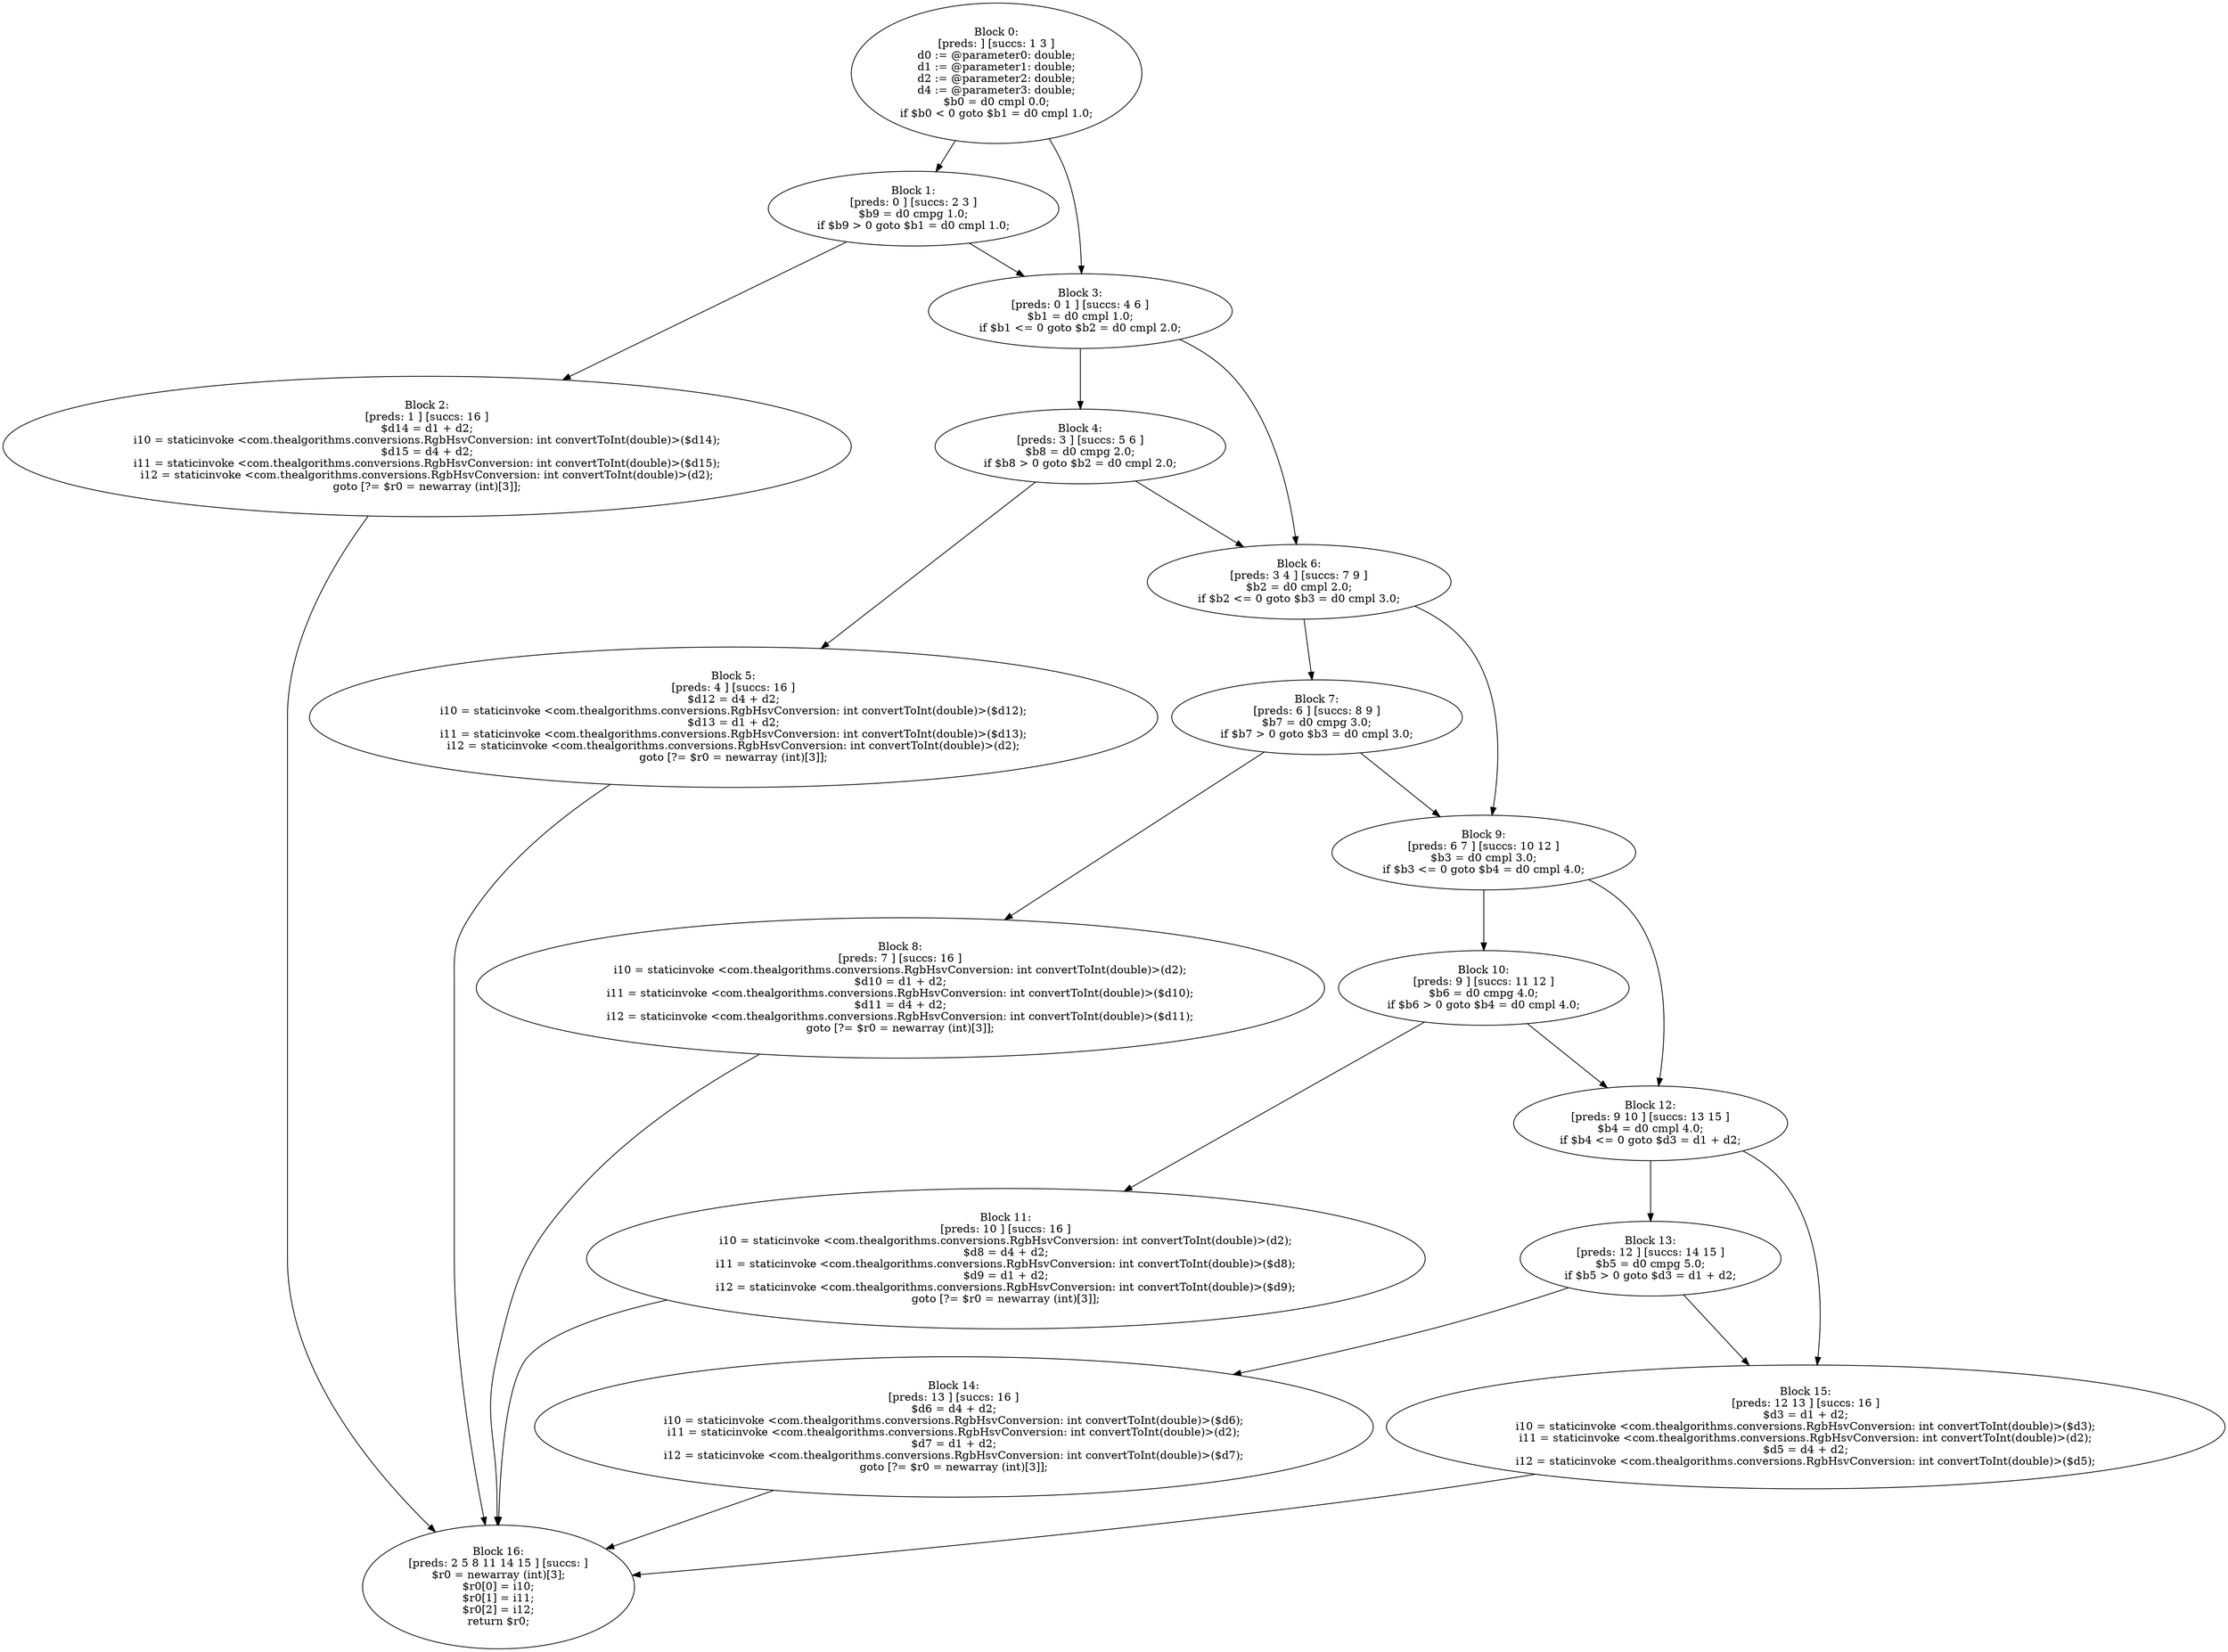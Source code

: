 digraph "unitGraph" {
    "Block 0:
[preds: ] [succs: 1 3 ]
d0 := @parameter0: double;
d1 := @parameter1: double;
d2 := @parameter2: double;
d4 := @parameter3: double;
$b0 = d0 cmpl 0.0;
if $b0 < 0 goto $b1 = d0 cmpl 1.0;
"
    "Block 1:
[preds: 0 ] [succs: 2 3 ]
$b9 = d0 cmpg 1.0;
if $b9 > 0 goto $b1 = d0 cmpl 1.0;
"
    "Block 2:
[preds: 1 ] [succs: 16 ]
$d14 = d1 + d2;
i10 = staticinvoke <com.thealgorithms.conversions.RgbHsvConversion: int convertToInt(double)>($d14);
$d15 = d4 + d2;
i11 = staticinvoke <com.thealgorithms.conversions.RgbHsvConversion: int convertToInt(double)>($d15);
i12 = staticinvoke <com.thealgorithms.conversions.RgbHsvConversion: int convertToInt(double)>(d2);
goto [?= $r0 = newarray (int)[3]];
"
    "Block 3:
[preds: 0 1 ] [succs: 4 6 ]
$b1 = d0 cmpl 1.0;
if $b1 <= 0 goto $b2 = d0 cmpl 2.0;
"
    "Block 4:
[preds: 3 ] [succs: 5 6 ]
$b8 = d0 cmpg 2.0;
if $b8 > 0 goto $b2 = d0 cmpl 2.0;
"
    "Block 5:
[preds: 4 ] [succs: 16 ]
$d12 = d4 + d2;
i10 = staticinvoke <com.thealgorithms.conversions.RgbHsvConversion: int convertToInt(double)>($d12);
$d13 = d1 + d2;
i11 = staticinvoke <com.thealgorithms.conversions.RgbHsvConversion: int convertToInt(double)>($d13);
i12 = staticinvoke <com.thealgorithms.conversions.RgbHsvConversion: int convertToInt(double)>(d2);
goto [?= $r0 = newarray (int)[3]];
"
    "Block 6:
[preds: 3 4 ] [succs: 7 9 ]
$b2 = d0 cmpl 2.0;
if $b2 <= 0 goto $b3 = d0 cmpl 3.0;
"
    "Block 7:
[preds: 6 ] [succs: 8 9 ]
$b7 = d0 cmpg 3.0;
if $b7 > 0 goto $b3 = d0 cmpl 3.0;
"
    "Block 8:
[preds: 7 ] [succs: 16 ]
i10 = staticinvoke <com.thealgorithms.conversions.RgbHsvConversion: int convertToInt(double)>(d2);
$d10 = d1 + d2;
i11 = staticinvoke <com.thealgorithms.conversions.RgbHsvConversion: int convertToInt(double)>($d10);
$d11 = d4 + d2;
i12 = staticinvoke <com.thealgorithms.conversions.RgbHsvConversion: int convertToInt(double)>($d11);
goto [?= $r0 = newarray (int)[3]];
"
    "Block 9:
[preds: 6 7 ] [succs: 10 12 ]
$b3 = d0 cmpl 3.0;
if $b3 <= 0 goto $b4 = d0 cmpl 4.0;
"
    "Block 10:
[preds: 9 ] [succs: 11 12 ]
$b6 = d0 cmpg 4.0;
if $b6 > 0 goto $b4 = d0 cmpl 4.0;
"
    "Block 11:
[preds: 10 ] [succs: 16 ]
i10 = staticinvoke <com.thealgorithms.conversions.RgbHsvConversion: int convertToInt(double)>(d2);
$d8 = d4 + d2;
i11 = staticinvoke <com.thealgorithms.conversions.RgbHsvConversion: int convertToInt(double)>($d8);
$d9 = d1 + d2;
i12 = staticinvoke <com.thealgorithms.conversions.RgbHsvConversion: int convertToInt(double)>($d9);
goto [?= $r0 = newarray (int)[3]];
"
    "Block 12:
[preds: 9 10 ] [succs: 13 15 ]
$b4 = d0 cmpl 4.0;
if $b4 <= 0 goto $d3 = d1 + d2;
"
    "Block 13:
[preds: 12 ] [succs: 14 15 ]
$b5 = d0 cmpg 5.0;
if $b5 > 0 goto $d3 = d1 + d2;
"
    "Block 14:
[preds: 13 ] [succs: 16 ]
$d6 = d4 + d2;
i10 = staticinvoke <com.thealgorithms.conversions.RgbHsvConversion: int convertToInt(double)>($d6);
i11 = staticinvoke <com.thealgorithms.conversions.RgbHsvConversion: int convertToInt(double)>(d2);
$d7 = d1 + d2;
i12 = staticinvoke <com.thealgorithms.conversions.RgbHsvConversion: int convertToInt(double)>($d7);
goto [?= $r0 = newarray (int)[3]];
"
    "Block 15:
[preds: 12 13 ] [succs: 16 ]
$d3 = d1 + d2;
i10 = staticinvoke <com.thealgorithms.conversions.RgbHsvConversion: int convertToInt(double)>($d3);
i11 = staticinvoke <com.thealgorithms.conversions.RgbHsvConversion: int convertToInt(double)>(d2);
$d5 = d4 + d2;
i12 = staticinvoke <com.thealgorithms.conversions.RgbHsvConversion: int convertToInt(double)>($d5);
"
    "Block 16:
[preds: 2 5 8 11 14 15 ] [succs: ]
$r0 = newarray (int)[3];
$r0[0] = i10;
$r0[1] = i11;
$r0[2] = i12;
return $r0;
"
    "Block 0:
[preds: ] [succs: 1 3 ]
d0 := @parameter0: double;
d1 := @parameter1: double;
d2 := @parameter2: double;
d4 := @parameter3: double;
$b0 = d0 cmpl 0.0;
if $b0 < 0 goto $b1 = d0 cmpl 1.0;
"->"Block 1:
[preds: 0 ] [succs: 2 3 ]
$b9 = d0 cmpg 1.0;
if $b9 > 0 goto $b1 = d0 cmpl 1.0;
";
    "Block 0:
[preds: ] [succs: 1 3 ]
d0 := @parameter0: double;
d1 := @parameter1: double;
d2 := @parameter2: double;
d4 := @parameter3: double;
$b0 = d0 cmpl 0.0;
if $b0 < 0 goto $b1 = d0 cmpl 1.0;
"->"Block 3:
[preds: 0 1 ] [succs: 4 6 ]
$b1 = d0 cmpl 1.0;
if $b1 <= 0 goto $b2 = d0 cmpl 2.0;
";
    "Block 1:
[preds: 0 ] [succs: 2 3 ]
$b9 = d0 cmpg 1.0;
if $b9 > 0 goto $b1 = d0 cmpl 1.0;
"->"Block 2:
[preds: 1 ] [succs: 16 ]
$d14 = d1 + d2;
i10 = staticinvoke <com.thealgorithms.conversions.RgbHsvConversion: int convertToInt(double)>($d14);
$d15 = d4 + d2;
i11 = staticinvoke <com.thealgorithms.conversions.RgbHsvConversion: int convertToInt(double)>($d15);
i12 = staticinvoke <com.thealgorithms.conversions.RgbHsvConversion: int convertToInt(double)>(d2);
goto [?= $r0 = newarray (int)[3]];
";
    "Block 1:
[preds: 0 ] [succs: 2 3 ]
$b9 = d0 cmpg 1.0;
if $b9 > 0 goto $b1 = d0 cmpl 1.0;
"->"Block 3:
[preds: 0 1 ] [succs: 4 6 ]
$b1 = d0 cmpl 1.0;
if $b1 <= 0 goto $b2 = d0 cmpl 2.0;
";
    "Block 2:
[preds: 1 ] [succs: 16 ]
$d14 = d1 + d2;
i10 = staticinvoke <com.thealgorithms.conversions.RgbHsvConversion: int convertToInt(double)>($d14);
$d15 = d4 + d2;
i11 = staticinvoke <com.thealgorithms.conversions.RgbHsvConversion: int convertToInt(double)>($d15);
i12 = staticinvoke <com.thealgorithms.conversions.RgbHsvConversion: int convertToInt(double)>(d2);
goto [?= $r0 = newarray (int)[3]];
"->"Block 16:
[preds: 2 5 8 11 14 15 ] [succs: ]
$r0 = newarray (int)[3];
$r0[0] = i10;
$r0[1] = i11;
$r0[2] = i12;
return $r0;
";
    "Block 3:
[preds: 0 1 ] [succs: 4 6 ]
$b1 = d0 cmpl 1.0;
if $b1 <= 0 goto $b2 = d0 cmpl 2.0;
"->"Block 4:
[preds: 3 ] [succs: 5 6 ]
$b8 = d0 cmpg 2.0;
if $b8 > 0 goto $b2 = d0 cmpl 2.0;
";
    "Block 3:
[preds: 0 1 ] [succs: 4 6 ]
$b1 = d0 cmpl 1.0;
if $b1 <= 0 goto $b2 = d0 cmpl 2.0;
"->"Block 6:
[preds: 3 4 ] [succs: 7 9 ]
$b2 = d0 cmpl 2.0;
if $b2 <= 0 goto $b3 = d0 cmpl 3.0;
";
    "Block 4:
[preds: 3 ] [succs: 5 6 ]
$b8 = d0 cmpg 2.0;
if $b8 > 0 goto $b2 = d0 cmpl 2.0;
"->"Block 5:
[preds: 4 ] [succs: 16 ]
$d12 = d4 + d2;
i10 = staticinvoke <com.thealgorithms.conversions.RgbHsvConversion: int convertToInt(double)>($d12);
$d13 = d1 + d2;
i11 = staticinvoke <com.thealgorithms.conversions.RgbHsvConversion: int convertToInt(double)>($d13);
i12 = staticinvoke <com.thealgorithms.conversions.RgbHsvConversion: int convertToInt(double)>(d2);
goto [?= $r0 = newarray (int)[3]];
";
    "Block 4:
[preds: 3 ] [succs: 5 6 ]
$b8 = d0 cmpg 2.0;
if $b8 > 0 goto $b2 = d0 cmpl 2.0;
"->"Block 6:
[preds: 3 4 ] [succs: 7 9 ]
$b2 = d0 cmpl 2.0;
if $b2 <= 0 goto $b3 = d0 cmpl 3.0;
";
    "Block 5:
[preds: 4 ] [succs: 16 ]
$d12 = d4 + d2;
i10 = staticinvoke <com.thealgorithms.conversions.RgbHsvConversion: int convertToInt(double)>($d12);
$d13 = d1 + d2;
i11 = staticinvoke <com.thealgorithms.conversions.RgbHsvConversion: int convertToInt(double)>($d13);
i12 = staticinvoke <com.thealgorithms.conversions.RgbHsvConversion: int convertToInt(double)>(d2);
goto [?= $r0 = newarray (int)[3]];
"->"Block 16:
[preds: 2 5 8 11 14 15 ] [succs: ]
$r0 = newarray (int)[3];
$r0[0] = i10;
$r0[1] = i11;
$r0[2] = i12;
return $r0;
";
    "Block 6:
[preds: 3 4 ] [succs: 7 9 ]
$b2 = d0 cmpl 2.0;
if $b2 <= 0 goto $b3 = d0 cmpl 3.0;
"->"Block 7:
[preds: 6 ] [succs: 8 9 ]
$b7 = d0 cmpg 3.0;
if $b7 > 0 goto $b3 = d0 cmpl 3.0;
";
    "Block 6:
[preds: 3 4 ] [succs: 7 9 ]
$b2 = d0 cmpl 2.0;
if $b2 <= 0 goto $b3 = d0 cmpl 3.0;
"->"Block 9:
[preds: 6 7 ] [succs: 10 12 ]
$b3 = d0 cmpl 3.0;
if $b3 <= 0 goto $b4 = d0 cmpl 4.0;
";
    "Block 7:
[preds: 6 ] [succs: 8 9 ]
$b7 = d0 cmpg 3.0;
if $b7 > 0 goto $b3 = d0 cmpl 3.0;
"->"Block 8:
[preds: 7 ] [succs: 16 ]
i10 = staticinvoke <com.thealgorithms.conversions.RgbHsvConversion: int convertToInt(double)>(d2);
$d10 = d1 + d2;
i11 = staticinvoke <com.thealgorithms.conversions.RgbHsvConversion: int convertToInt(double)>($d10);
$d11 = d4 + d2;
i12 = staticinvoke <com.thealgorithms.conversions.RgbHsvConversion: int convertToInt(double)>($d11);
goto [?= $r0 = newarray (int)[3]];
";
    "Block 7:
[preds: 6 ] [succs: 8 9 ]
$b7 = d0 cmpg 3.0;
if $b7 > 0 goto $b3 = d0 cmpl 3.0;
"->"Block 9:
[preds: 6 7 ] [succs: 10 12 ]
$b3 = d0 cmpl 3.0;
if $b3 <= 0 goto $b4 = d0 cmpl 4.0;
";
    "Block 8:
[preds: 7 ] [succs: 16 ]
i10 = staticinvoke <com.thealgorithms.conversions.RgbHsvConversion: int convertToInt(double)>(d2);
$d10 = d1 + d2;
i11 = staticinvoke <com.thealgorithms.conversions.RgbHsvConversion: int convertToInt(double)>($d10);
$d11 = d4 + d2;
i12 = staticinvoke <com.thealgorithms.conversions.RgbHsvConversion: int convertToInt(double)>($d11);
goto [?= $r0 = newarray (int)[3]];
"->"Block 16:
[preds: 2 5 8 11 14 15 ] [succs: ]
$r0 = newarray (int)[3];
$r0[0] = i10;
$r0[1] = i11;
$r0[2] = i12;
return $r0;
";
    "Block 9:
[preds: 6 7 ] [succs: 10 12 ]
$b3 = d0 cmpl 3.0;
if $b3 <= 0 goto $b4 = d0 cmpl 4.0;
"->"Block 10:
[preds: 9 ] [succs: 11 12 ]
$b6 = d0 cmpg 4.0;
if $b6 > 0 goto $b4 = d0 cmpl 4.0;
";
    "Block 9:
[preds: 6 7 ] [succs: 10 12 ]
$b3 = d0 cmpl 3.0;
if $b3 <= 0 goto $b4 = d0 cmpl 4.0;
"->"Block 12:
[preds: 9 10 ] [succs: 13 15 ]
$b4 = d0 cmpl 4.0;
if $b4 <= 0 goto $d3 = d1 + d2;
";
    "Block 10:
[preds: 9 ] [succs: 11 12 ]
$b6 = d0 cmpg 4.0;
if $b6 > 0 goto $b4 = d0 cmpl 4.0;
"->"Block 11:
[preds: 10 ] [succs: 16 ]
i10 = staticinvoke <com.thealgorithms.conversions.RgbHsvConversion: int convertToInt(double)>(d2);
$d8 = d4 + d2;
i11 = staticinvoke <com.thealgorithms.conversions.RgbHsvConversion: int convertToInt(double)>($d8);
$d9 = d1 + d2;
i12 = staticinvoke <com.thealgorithms.conversions.RgbHsvConversion: int convertToInt(double)>($d9);
goto [?= $r0 = newarray (int)[3]];
";
    "Block 10:
[preds: 9 ] [succs: 11 12 ]
$b6 = d0 cmpg 4.0;
if $b6 > 0 goto $b4 = d0 cmpl 4.0;
"->"Block 12:
[preds: 9 10 ] [succs: 13 15 ]
$b4 = d0 cmpl 4.0;
if $b4 <= 0 goto $d3 = d1 + d2;
";
    "Block 11:
[preds: 10 ] [succs: 16 ]
i10 = staticinvoke <com.thealgorithms.conversions.RgbHsvConversion: int convertToInt(double)>(d2);
$d8 = d4 + d2;
i11 = staticinvoke <com.thealgorithms.conversions.RgbHsvConversion: int convertToInt(double)>($d8);
$d9 = d1 + d2;
i12 = staticinvoke <com.thealgorithms.conversions.RgbHsvConversion: int convertToInt(double)>($d9);
goto [?= $r0 = newarray (int)[3]];
"->"Block 16:
[preds: 2 5 8 11 14 15 ] [succs: ]
$r0 = newarray (int)[3];
$r0[0] = i10;
$r0[1] = i11;
$r0[2] = i12;
return $r0;
";
    "Block 12:
[preds: 9 10 ] [succs: 13 15 ]
$b4 = d0 cmpl 4.0;
if $b4 <= 0 goto $d3 = d1 + d2;
"->"Block 13:
[preds: 12 ] [succs: 14 15 ]
$b5 = d0 cmpg 5.0;
if $b5 > 0 goto $d3 = d1 + d2;
";
    "Block 12:
[preds: 9 10 ] [succs: 13 15 ]
$b4 = d0 cmpl 4.0;
if $b4 <= 0 goto $d3 = d1 + d2;
"->"Block 15:
[preds: 12 13 ] [succs: 16 ]
$d3 = d1 + d2;
i10 = staticinvoke <com.thealgorithms.conversions.RgbHsvConversion: int convertToInt(double)>($d3);
i11 = staticinvoke <com.thealgorithms.conversions.RgbHsvConversion: int convertToInt(double)>(d2);
$d5 = d4 + d2;
i12 = staticinvoke <com.thealgorithms.conversions.RgbHsvConversion: int convertToInt(double)>($d5);
";
    "Block 13:
[preds: 12 ] [succs: 14 15 ]
$b5 = d0 cmpg 5.0;
if $b5 > 0 goto $d3 = d1 + d2;
"->"Block 14:
[preds: 13 ] [succs: 16 ]
$d6 = d4 + d2;
i10 = staticinvoke <com.thealgorithms.conversions.RgbHsvConversion: int convertToInt(double)>($d6);
i11 = staticinvoke <com.thealgorithms.conversions.RgbHsvConversion: int convertToInt(double)>(d2);
$d7 = d1 + d2;
i12 = staticinvoke <com.thealgorithms.conversions.RgbHsvConversion: int convertToInt(double)>($d7);
goto [?= $r0 = newarray (int)[3]];
";
    "Block 13:
[preds: 12 ] [succs: 14 15 ]
$b5 = d0 cmpg 5.0;
if $b5 > 0 goto $d3 = d1 + d2;
"->"Block 15:
[preds: 12 13 ] [succs: 16 ]
$d3 = d1 + d2;
i10 = staticinvoke <com.thealgorithms.conversions.RgbHsvConversion: int convertToInt(double)>($d3);
i11 = staticinvoke <com.thealgorithms.conversions.RgbHsvConversion: int convertToInt(double)>(d2);
$d5 = d4 + d2;
i12 = staticinvoke <com.thealgorithms.conversions.RgbHsvConversion: int convertToInt(double)>($d5);
";
    "Block 14:
[preds: 13 ] [succs: 16 ]
$d6 = d4 + d2;
i10 = staticinvoke <com.thealgorithms.conversions.RgbHsvConversion: int convertToInt(double)>($d6);
i11 = staticinvoke <com.thealgorithms.conversions.RgbHsvConversion: int convertToInt(double)>(d2);
$d7 = d1 + d2;
i12 = staticinvoke <com.thealgorithms.conversions.RgbHsvConversion: int convertToInt(double)>($d7);
goto [?= $r0 = newarray (int)[3]];
"->"Block 16:
[preds: 2 5 8 11 14 15 ] [succs: ]
$r0 = newarray (int)[3];
$r0[0] = i10;
$r0[1] = i11;
$r0[2] = i12;
return $r0;
";
    "Block 15:
[preds: 12 13 ] [succs: 16 ]
$d3 = d1 + d2;
i10 = staticinvoke <com.thealgorithms.conversions.RgbHsvConversion: int convertToInt(double)>($d3);
i11 = staticinvoke <com.thealgorithms.conversions.RgbHsvConversion: int convertToInt(double)>(d2);
$d5 = d4 + d2;
i12 = staticinvoke <com.thealgorithms.conversions.RgbHsvConversion: int convertToInt(double)>($d5);
"->"Block 16:
[preds: 2 5 8 11 14 15 ] [succs: ]
$r0 = newarray (int)[3];
$r0[0] = i10;
$r0[1] = i11;
$r0[2] = i12;
return $r0;
";
}
